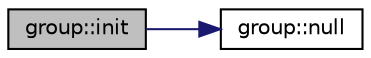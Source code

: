 digraph "group::init"
{
  edge [fontname="Helvetica",fontsize="10",labelfontname="Helvetica",labelfontsize="10"];
  node [fontname="Helvetica",fontsize="10",shape=record];
  rankdir="LR";
  Node820 [label="group::init",height=0.2,width=0.4,color="black", fillcolor="grey75", style="filled", fontcolor="black"];
  Node820 -> Node821 [color="midnightblue",fontsize="10",style="solid",fontname="Helvetica"];
  Node821 [label="group::null",height=0.2,width=0.4,color="black", fillcolor="white", style="filled",URL="$d1/db7/classgroup.html#a25f33ef4c9370d6cefa29b0c49f64a18"];
}
